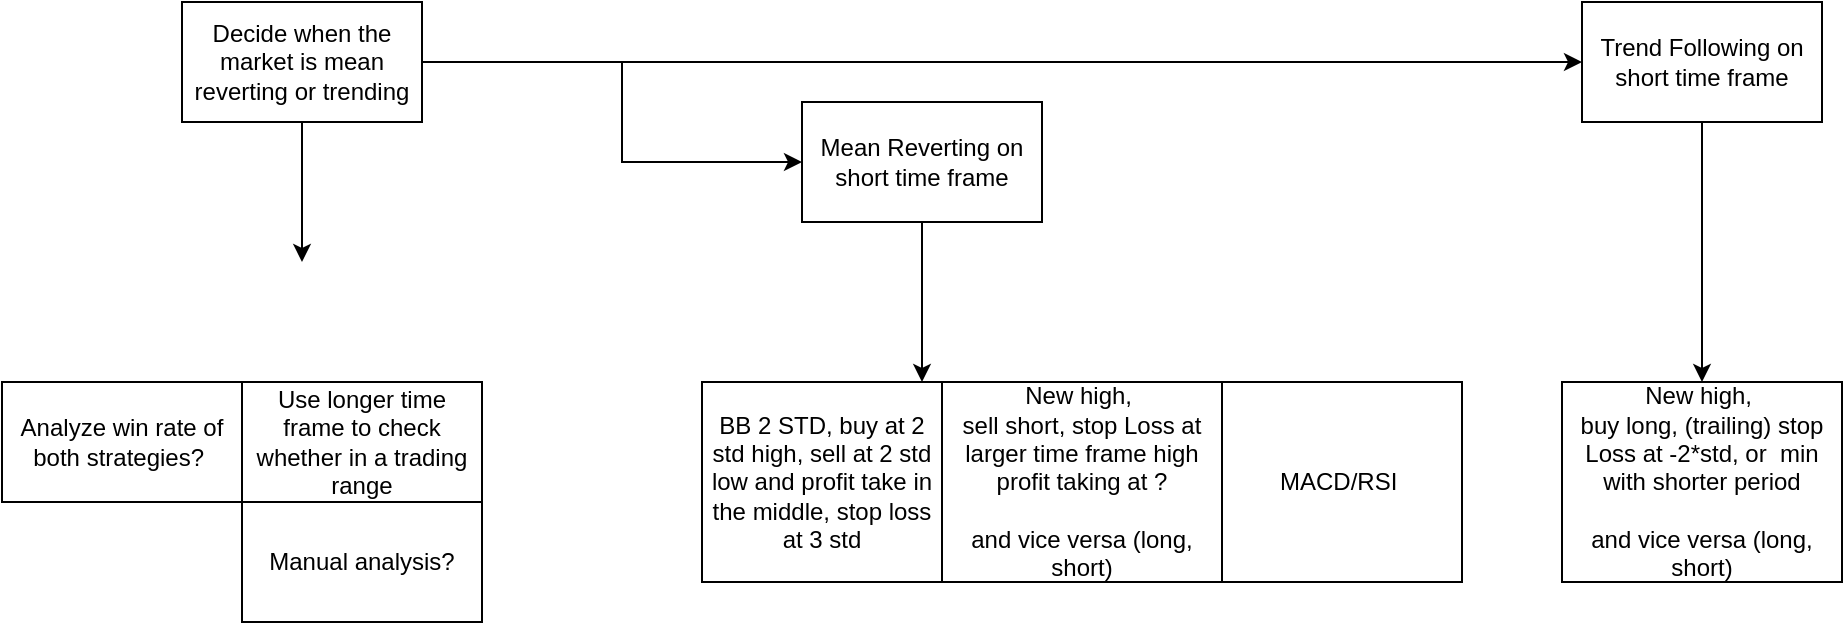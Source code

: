 <mxfile version="20.2.5" type="github">
  <diagram id="VK3RTZsQUqMUPThRABeq" name="Seite-1">
    <mxGraphModel dx="1456" dy="934" grid="1" gridSize="10" guides="1" tooltips="1" connect="1" arrows="1" fold="1" page="1" pageScale="1" pageWidth="827" pageHeight="1169" math="0" shadow="0">
      <root>
        <mxCell id="0" />
        <mxCell id="1" parent="0" />
        <mxCell id="BM1w3yiu7kG1aTaWFo76-2" style="edgeStyle=orthogonalEdgeStyle;rounded=0;orthogonalLoop=1;jettySize=auto;html=1;" edge="1" parent="1" source="BM1w3yiu7kG1aTaWFo76-1">
          <mxGeometry relative="1" as="geometry">
            <mxPoint x="190" y="420" as="targetPoint" />
          </mxGeometry>
        </mxCell>
        <mxCell id="BM1w3yiu7kG1aTaWFo76-4" value="" style="edgeStyle=orthogonalEdgeStyle;rounded=0;orthogonalLoop=1;jettySize=auto;html=1;exitX=1;exitY=0.5;exitDx=0;exitDy=0;" edge="1" parent="1" source="BM1w3yiu7kG1aTaWFo76-1" target="BM1w3yiu7kG1aTaWFo76-3">
          <mxGeometry relative="1" as="geometry">
            <mxPoint x="390" y="320" as="sourcePoint" />
            <Array as="points">
              <mxPoint x="350" y="320" />
              <mxPoint x="350" y="370" />
            </Array>
          </mxGeometry>
        </mxCell>
        <mxCell id="BM1w3yiu7kG1aTaWFo76-6" style="edgeStyle=orthogonalEdgeStyle;rounded=0;orthogonalLoop=1;jettySize=auto;html=1;entryX=0;entryY=0.5;entryDx=0;entryDy=0;" edge="1" parent="1" source="BM1w3yiu7kG1aTaWFo76-1" target="BM1w3yiu7kG1aTaWFo76-7">
          <mxGeometry relative="1" as="geometry">
            <mxPoint x="630" y="320" as="targetPoint" />
            <mxPoint x="390" y="320" as="sourcePoint" />
          </mxGeometry>
        </mxCell>
        <mxCell id="BM1w3yiu7kG1aTaWFo76-1" value="Decide when the market is mean reverting or trending" style="rounded=0;whiteSpace=wrap;html=1;" vertex="1" parent="1">
          <mxGeometry x="130" y="290" width="120" height="60" as="geometry" />
        </mxCell>
        <mxCell id="BM1w3yiu7kG1aTaWFo76-11" value="" style="edgeStyle=orthogonalEdgeStyle;rounded=0;orthogonalLoop=1;jettySize=auto;html=1;" edge="1" parent="1" source="BM1w3yiu7kG1aTaWFo76-3">
          <mxGeometry relative="1" as="geometry">
            <mxPoint x="500" y="480" as="targetPoint" />
          </mxGeometry>
        </mxCell>
        <mxCell id="BM1w3yiu7kG1aTaWFo76-3" value="Mean Reverting on short time frame" style="whiteSpace=wrap;html=1;rounded=0;" vertex="1" parent="1">
          <mxGeometry x="440" y="340" width="120" height="60" as="geometry" />
        </mxCell>
        <mxCell id="BM1w3yiu7kG1aTaWFo76-20" style="edgeStyle=orthogonalEdgeStyle;rounded=0;orthogonalLoop=1;jettySize=auto;html=1;entryX=0.5;entryY=0;entryDx=0;entryDy=0;" edge="1" parent="1" source="BM1w3yiu7kG1aTaWFo76-7" target="BM1w3yiu7kG1aTaWFo76-19">
          <mxGeometry relative="1" as="geometry" />
        </mxCell>
        <mxCell id="BM1w3yiu7kG1aTaWFo76-7" value="Trend Following on short time frame" style="rounded=0;whiteSpace=wrap;html=1;" vertex="1" parent="1">
          <mxGeometry x="830" y="290" width="120" height="60" as="geometry" />
        </mxCell>
        <mxCell id="BM1w3yiu7kG1aTaWFo76-13" value="BB 2 STD, buy at 2 std high, sell at 2 std low and profit take in the middle, stop loss at 3 std" style="whiteSpace=wrap;html=1;rounded=0;" vertex="1" parent="1">
          <mxGeometry x="390" y="480" width="120" height="100" as="geometry" />
        </mxCell>
        <mxCell id="BM1w3yiu7kG1aTaWFo76-14" value="New high,&amp;nbsp;&lt;br&gt;sell short, stop Loss at larger time frame high&lt;br&gt;profit taking at ?&lt;br&gt;&lt;br&gt;and vice versa (long, short)" style="whiteSpace=wrap;html=1;rounded=0;" vertex="1" parent="1">
          <mxGeometry x="510" y="480" width="140" height="100" as="geometry" />
        </mxCell>
        <mxCell id="BM1w3yiu7kG1aTaWFo76-15" value="MACD/RSI&amp;nbsp;" style="whiteSpace=wrap;html=1;rounded=0;" vertex="1" parent="1">
          <mxGeometry x="650" y="480" width="120" height="100" as="geometry" />
        </mxCell>
        <mxCell id="BM1w3yiu7kG1aTaWFo76-16" value="Analyze win rate of both strategies?&amp;nbsp;" style="rounded=0;whiteSpace=wrap;html=1;" vertex="1" parent="1">
          <mxGeometry x="40" y="480" width="120" height="60" as="geometry" />
        </mxCell>
        <mxCell id="BM1w3yiu7kG1aTaWFo76-17" value="Use longer time frame to check whether in a trading range" style="rounded=0;whiteSpace=wrap;html=1;" vertex="1" parent="1">
          <mxGeometry x="160" y="480" width="120" height="60" as="geometry" />
        </mxCell>
        <mxCell id="BM1w3yiu7kG1aTaWFo76-18" value="Manual analysis?" style="rounded=0;whiteSpace=wrap;html=1;" vertex="1" parent="1">
          <mxGeometry x="160" y="540" width="120" height="60" as="geometry" />
        </mxCell>
        <mxCell id="BM1w3yiu7kG1aTaWFo76-19" value="New high,&amp;nbsp;&lt;br&gt;buy long, (trailing) stop Loss at -2*std, or&amp;nbsp; min with shorter period&lt;br&gt;&lt;br&gt;and vice versa (long, short)" style="whiteSpace=wrap;html=1;rounded=0;" vertex="1" parent="1">
          <mxGeometry x="820" y="480" width="140" height="100" as="geometry" />
        </mxCell>
      </root>
    </mxGraphModel>
  </diagram>
</mxfile>
